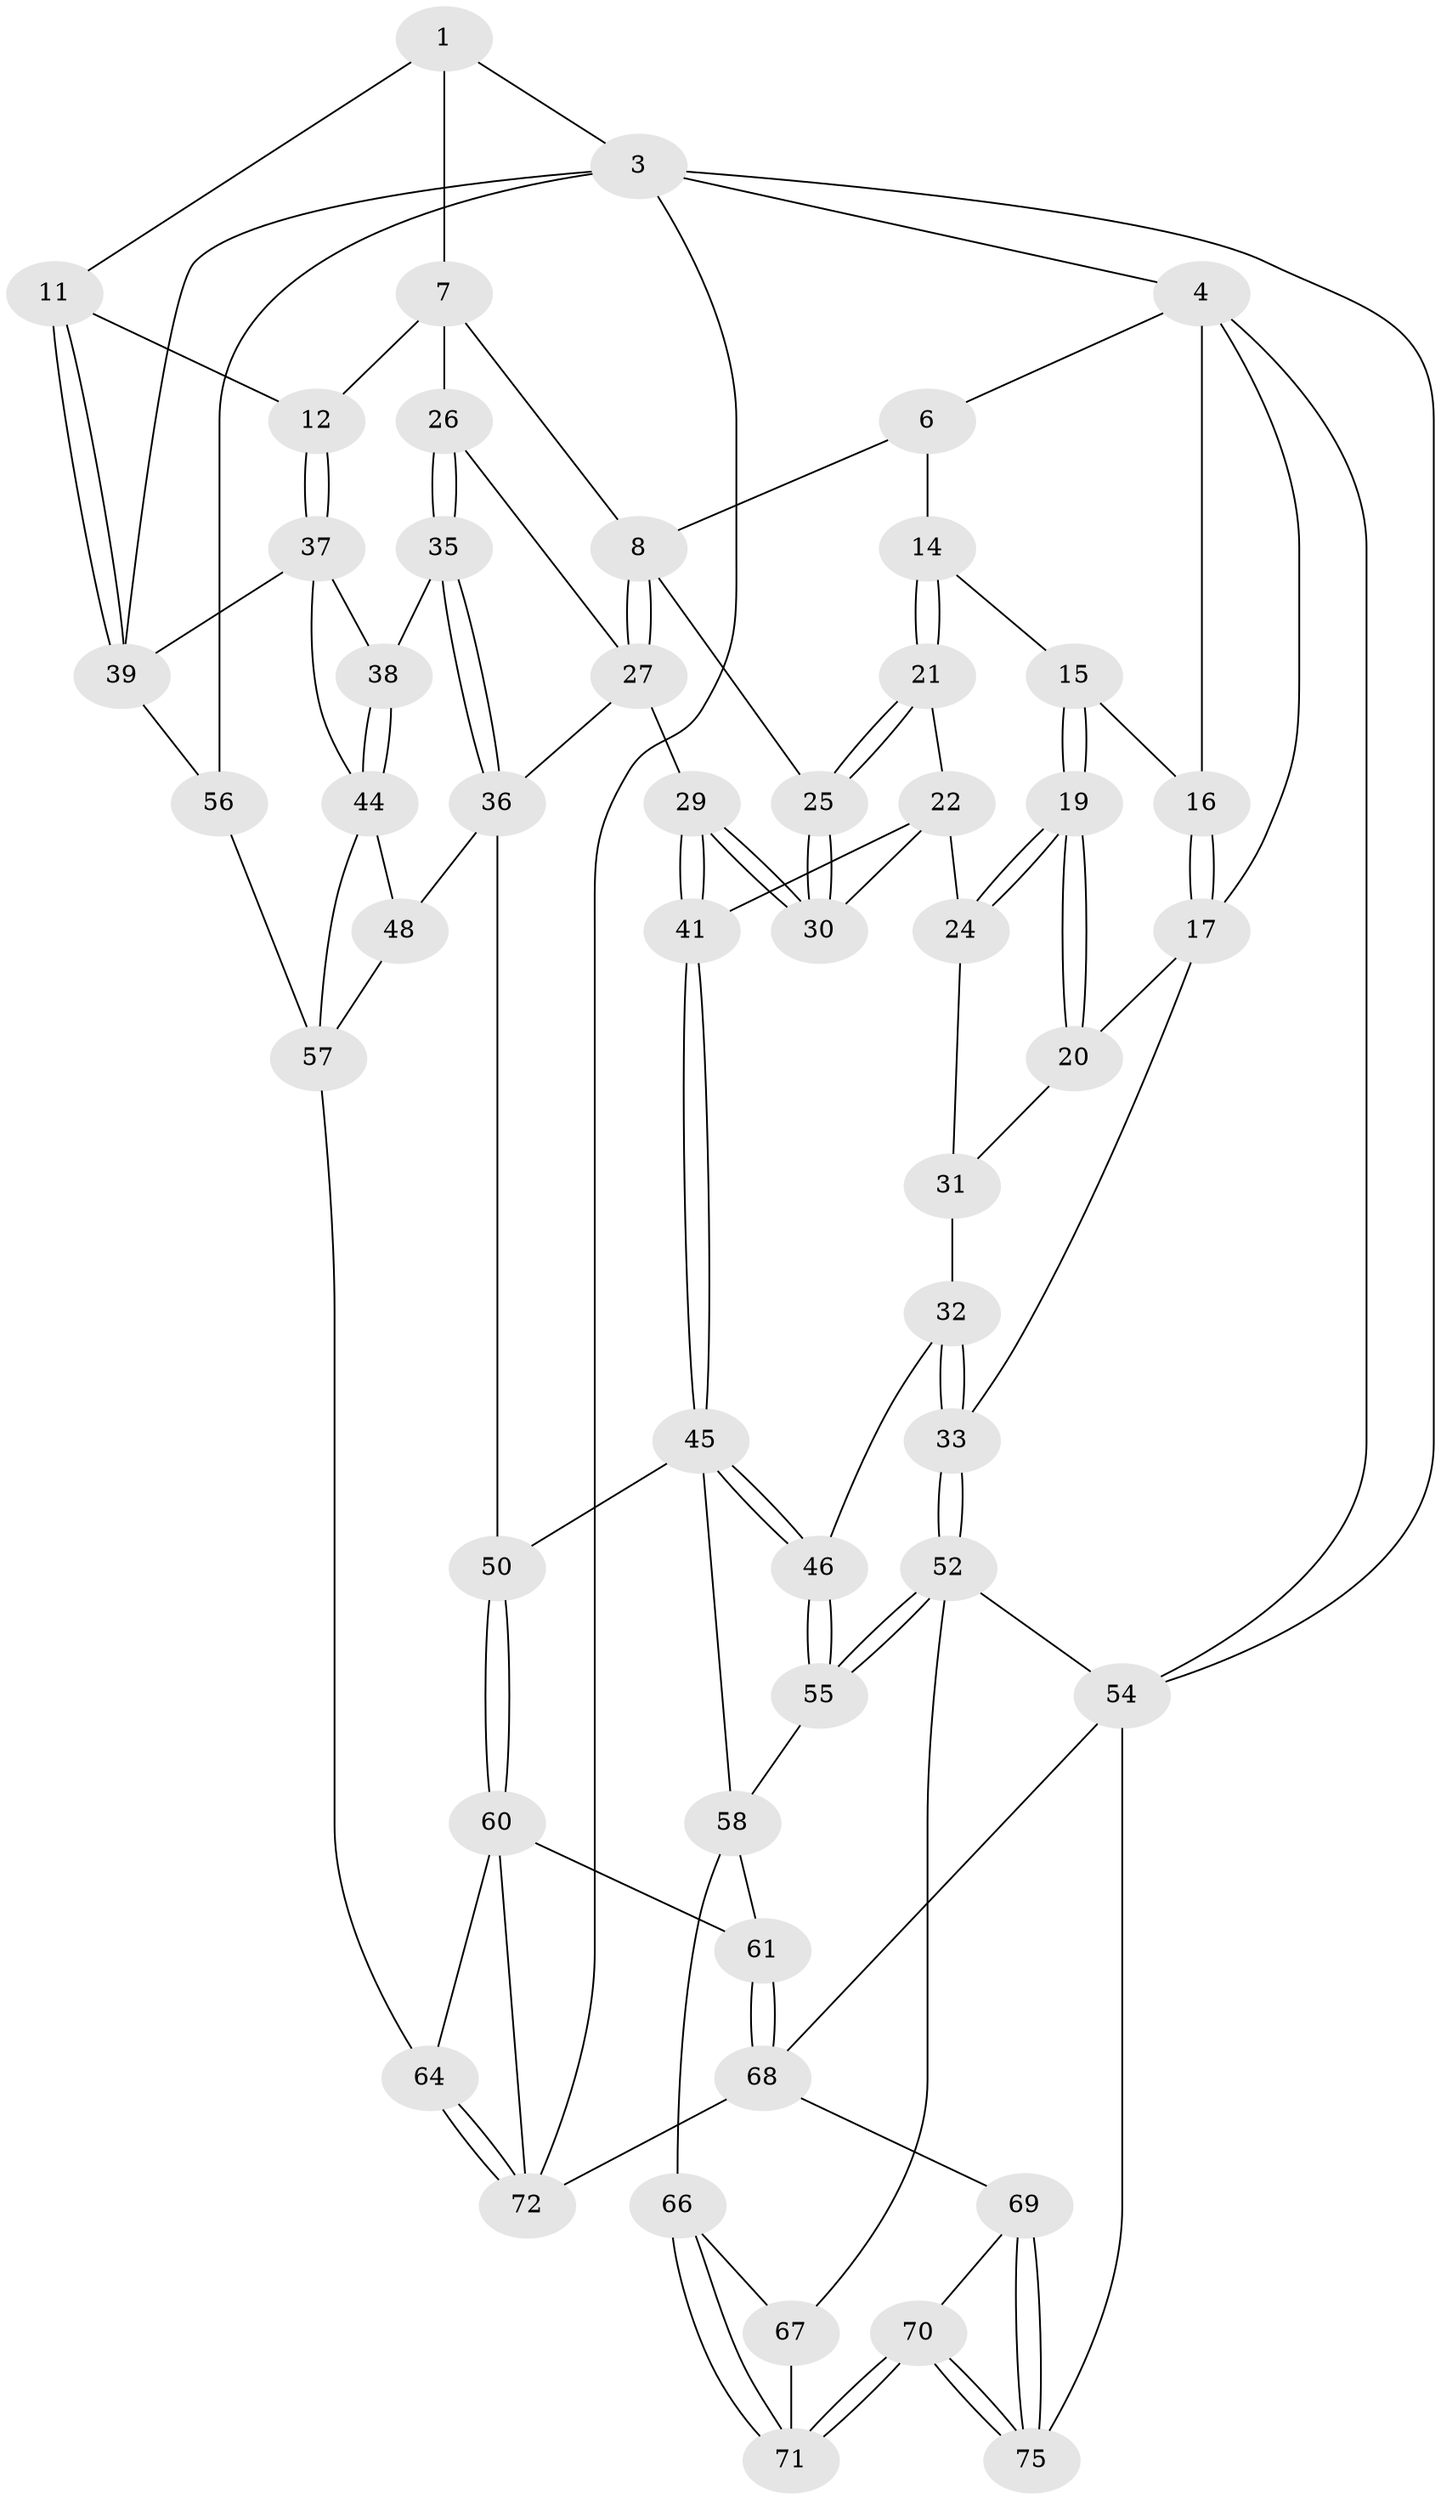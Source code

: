 // Generated by graph-tools (version 1.1) at 2025/52/02/27/25 19:52:40]
// undirected, 53 vertices, 119 edges
graph export_dot {
graph [start="1"]
  node [color=gray90,style=filled];
  1 [pos="+0.7733368583604467+0",super="+2"];
  3 [pos="+1+0",super="+59"];
  4 [pos="+0+0",super="+5"];
  6 [pos="+0.4648340283603359+0",super="+10"];
  7 [pos="+0.7278137446224161+0",super="+13"];
  8 [pos="+0.6261070968624419+0.0904624868466413",super="+9"];
  11 [pos="+0.8678633018552443+0.13426536893437924"];
  12 [pos="+0.8606528417454671+0.14232723797855606"];
  14 [pos="+0.4216994993347663+0.0589588287298401"];
  15 [pos="+0.24490463312912117+0.03359524757282284"];
  16 [pos="+0.181732988459133+0"];
  17 [pos="+0.10595832438254263+0.09939085973509205",super="+18"];
  19 [pos="+0.24006909773391896+0.13653098929802246"];
  20 [pos="+0.11772733826354857+0.13476782006932533"];
  21 [pos="+0.4221372861531253+0.06943442670826126"];
  22 [pos="+0.40718696693142126+0.12510788558045297",super="+23"];
  24 [pos="+0.28135329895666117+0.20457086232417998"];
  25 [pos="+0.5727498693014709+0.12643785472844607"];
  26 [pos="+0.7424475450380329+0.14489076040011928"];
  27 [pos="+0.7084057061300894+0.13311909523473037",super="+28"];
  29 [pos="+0.5540388922373458+0.23591537311417943"];
  30 [pos="+0.55396846414761+0.1763511840097704"];
  31 [pos="+0.0888579057028749+0.16198763056407817",super="+34"];
  32 [pos="+0.033296629232323724+0.18020448826627317",super="+40"];
  33 [pos="+0+0.24032904951904843"];
  35 [pos="+0.6993099431957026+0.2682648841816056"];
  36 [pos="+0.6260314944343377+0.341346324554761",super="+49"];
  37 [pos="+0.8681271149937761+0.1928725730791446",super="+43"];
  38 [pos="+0.7948892718498641+0.278733410377082"];
  39 [pos="+1+0.18535978659841318",super="+42"];
  41 [pos="+0.37819613117189216+0.2530545513447677"];
  44 [pos="+0.8434499670830202+0.4040873479628564",super="+47"];
  45 [pos="+0.4013144891337832+0.39263714733301774",super="+51"];
  46 [pos="+0.13167297571413594+0.41905571043999756"];
  48 [pos="+0.6726086422356541+0.4551699077810999"];
  50 [pos="+0.5385238730882369+0.45601232205336384"];
  52 [pos="+0+0.4698749957916075",super="+53"];
  54 [pos="+0+1",super="+76"];
  55 [pos="+0.10722343879821393+0.44323084173482075"];
  56 [pos="+1+0.5560608058337547"];
  57 [pos="+0.9129650229110815+0.6622530427031762",super="+63"];
  58 [pos="+0.2717039265883345+0.6107818076240038",super="+62"];
  60 [pos="+0.43139396548900233+0.736637190581366",super="+65"];
  61 [pos="+0.39915482609923136+0.7439981058064462"];
  64 [pos="+0.7528146205421975+0.7827431707794553"];
  66 [pos="+0.19562213120684627+0.7005688421677647"];
  67 [pos="+0+0.7077135197115348"];
  68 [pos="+0.3453159496749265+0.8564760251196126",super="+74"];
  69 [pos="+0.29321180307559125+0.8641640005581078"];
  70 [pos="+0.12747955634165425+0.8862591716922993"];
  71 [pos="+0.11804028892183993+0.8679964606643484"];
  72 [pos="+1+1",super="+73"];
  75 [pos="+0+1"];
  1 -- 7;
  1 -- 3;
  1 -- 11;
  3 -- 4;
  3 -- 39;
  3 -- 56;
  3 -- 72;
  3 -- 54;
  4 -- 54;
  4 -- 16;
  4 -- 6;
  4 -- 17;
  6 -- 14;
  6 -- 8;
  7 -- 8;
  7 -- 26;
  7 -- 12;
  8 -- 27;
  8 -- 27;
  8 -- 25;
  11 -- 12;
  11 -- 39;
  11 -- 39;
  12 -- 37;
  12 -- 37;
  14 -- 15;
  14 -- 21;
  14 -- 21;
  15 -- 16;
  15 -- 19;
  15 -- 19;
  16 -- 17;
  16 -- 17;
  17 -- 20;
  17 -- 33;
  19 -- 20;
  19 -- 20;
  19 -- 24;
  19 -- 24;
  20 -- 31;
  21 -- 22;
  21 -- 25;
  21 -- 25;
  22 -- 30;
  22 -- 24;
  22 -- 41;
  24 -- 31;
  25 -- 30;
  25 -- 30;
  26 -- 27;
  26 -- 35;
  26 -- 35;
  27 -- 36;
  27 -- 29;
  29 -- 30;
  29 -- 30;
  29 -- 41;
  29 -- 41;
  31 -- 32 [weight=2];
  32 -- 33;
  32 -- 33;
  32 -- 46;
  33 -- 52;
  33 -- 52;
  35 -- 36;
  35 -- 36;
  35 -- 38;
  36 -- 48;
  36 -- 50;
  37 -- 38;
  37 -- 44;
  37 -- 39;
  38 -- 44;
  38 -- 44;
  39 -- 56;
  41 -- 45;
  41 -- 45;
  44 -- 48;
  44 -- 57;
  45 -- 46;
  45 -- 46;
  45 -- 50;
  45 -- 58;
  46 -- 55;
  46 -- 55;
  48 -- 57;
  50 -- 60;
  50 -- 60;
  52 -- 55;
  52 -- 55;
  52 -- 67;
  52 -- 54;
  54 -- 75;
  54 -- 68;
  55 -- 58;
  56 -- 57;
  57 -- 64;
  58 -- 66;
  58 -- 61;
  60 -- 61;
  60 -- 64;
  60 -- 72;
  61 -- 68;
  61 -- 68;
  64 -- 72;
  64 -- 72;
  66 -- 67;
  66 -- 71;
  66 -- 71;
  67 -- 71;
  68 -- 69;
  68 -- 72;
  69 -- 70;
  69 -- 75;
  69 -- 75;
  70 -- 71;
  70 -- 71;
  70 -- 75;
  70 -- 75;
}
